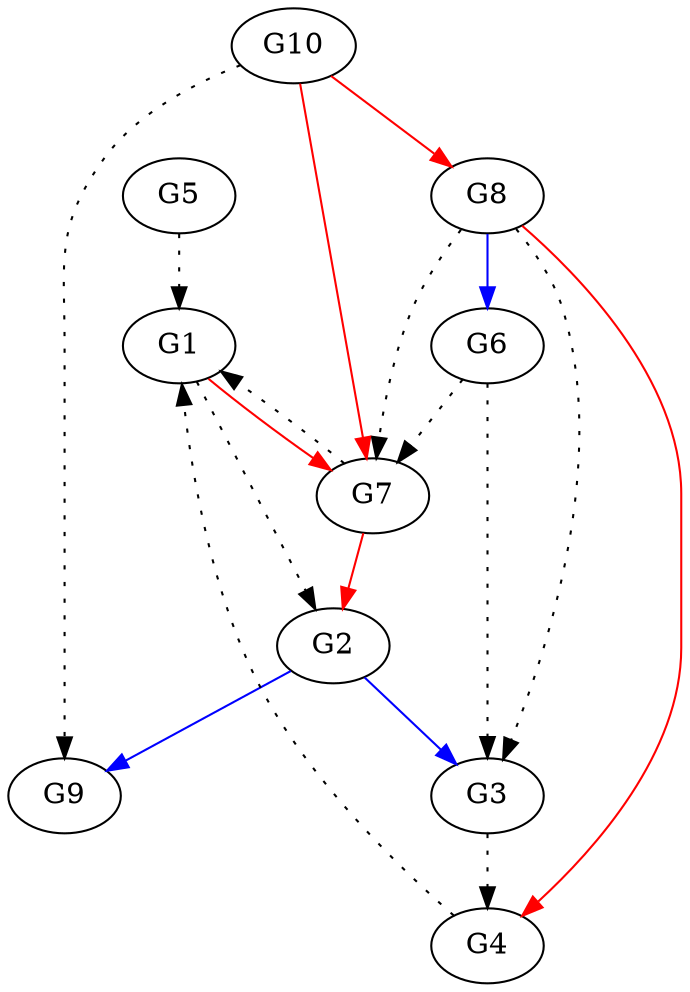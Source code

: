 // Grafos-DREAM4
digraph {
	G1 [label=G1]
	G2 [label=G2]
	G3 [label=G3]
	G4 [label=G4]
	G5 [label=G5]
	G6 [label=G6]
	G7 [label=G7]
	G8 [label=G8]
	G9 [label=G9]
	G10 [label=G10]
	G1 -> G2 [style=dotted]
	G2 -> G3 [color=blue]
	G2 -> G9 [color=blue]
	G3 -> G4 [style=dotted]
	G4 -> G1 [style=dotted]
	G5 -> G1 [style=dotted]
	G6 -> G3 [style=dotted]
	G6 -> G7 [style=dotted]
	G7 -> G1 [style=dotted]
	G8 -> G3 [style=dotted]
	G8 -> G6 [color=blue]
	G8 -> G7 [style=dotted]
	G10 -> G9 [style=dotted]
	G1 -> G7 [color=red]
	G7 -> G2 [color=red]
	G8 -> G4 [color=red]
	G10 -> G7 [color=red]
	G10 -> G8 [color=red]
}
